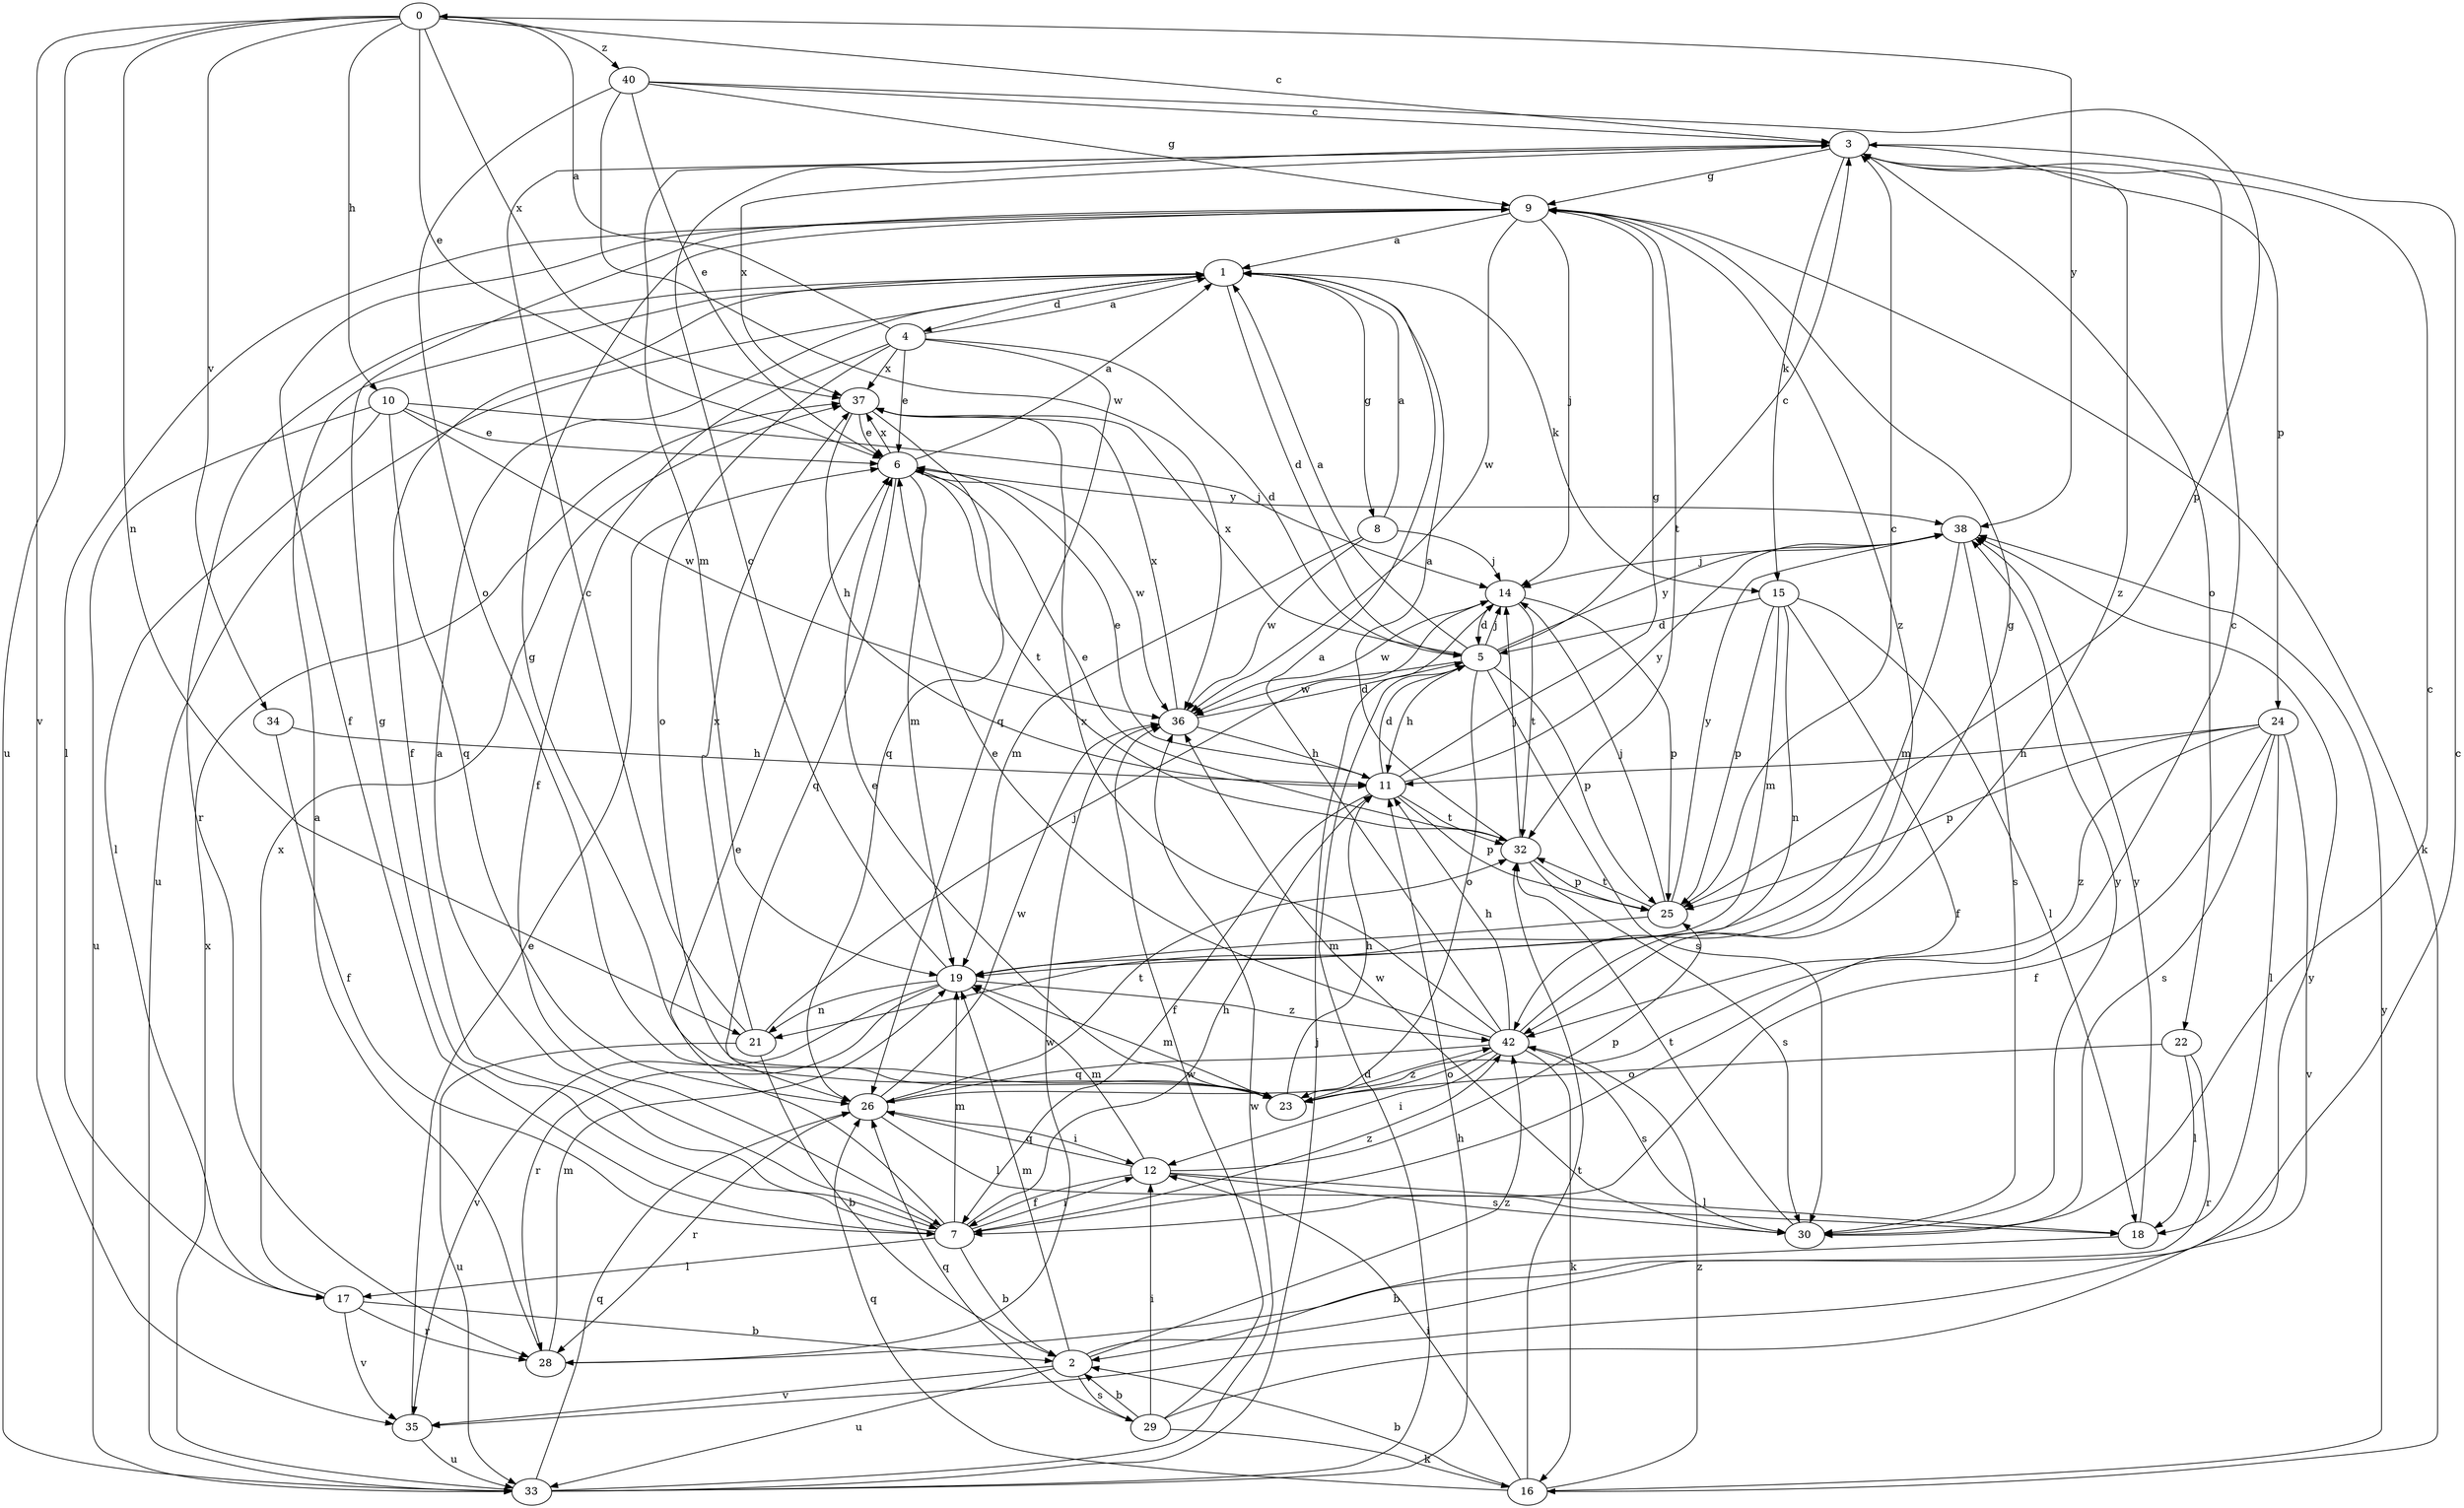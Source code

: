 strict digraph  {
0;
1;
2;
3;
4;
5;
6;
7;
8;
9;
10;
11;
12;
14;
15;
16;
17;
18;
19;
21;
22;
23;
24;
25;
26;
28;
29;
30;
32;
33;
34;
35;
36;
37;
38;
40;
42;
0 -> 3  [label=c];
0 -> 6  [label=e];
0 -> 10  [label=h];
0 -> 21  [label=n];
0 -> 33  [label=u];
0 -> 34  [label=v];
0 -> 35  [label=v];
0 -> 37  [label=x];
0 -> 38  [label=y];
0 -> 40  [label=z];
1 -> 4  [label=d];
1 -> 5  [label=d];
1 -> 7  [label=f];
1 -> 8  [label=g];
1 -> 15  [label=k];
1 -> 28  [label=r];
1 -> 33  [label=u];
2 -> 3  [label=c];
2 -> 19  [label=m];
2 -> 29  [label=s];
2 -> 33  [label=u];
2 -> 35  [label=v];
2 -> 42  [label=z];
3 -> 9  [label=g];
3 -> 15  [label=k];
3 -> 19  [label=m];
3 -> 22  [label=o];
3 -> 24  [label=p];
3 -> 37  [label=x];
3 -> 42  [label=z];
4 -> 0  [label=a];
4 -> 1  [label=a];
4 -> 5  [label=d];
4 -> 6  [label=e];
4 -> 7  [label=f];
4 -> 23  [label=o];
4 -> 26  [label=q];
4 -> 37  [label=x];
5 -> 1  [label=a];
5 -> 3  [label=c];
5 -> 11  [label=h];
5 -> 14  [label=j];
5 -> 23  [label=o];
5 -> 25  [label=p];
5 -> 30  [label=s];
5 -> 36  [label=w];
5 -> 37  [label=x];
5 -> 38  [label=y];
6 -> 1  [label=a];
6 -> 19  [label=m];
6 -> 26  [label=q];
6 -> 32  [label=t];
6 -> 36  [label=w];
6 -> 37  [label=x];
6 -> 38  [label=y];
7 -> 1  [label=a];
7 -> 2  [label=b];
7 -> 6  [label=e];
7 -> 9  [label=g];
7 -> 11  [label=h];
7 -> 12  [label=i];
7 -> 17  [label=l];
7 -> 19  [label=m];
7 -> 42  [label=z];
8 -> 1  [label=a];
8 -> 14  [label=j];
8 -> 19  [label=m];
8 -> 36  [label=w];
9 -> 1  [label=a];
9 -> 7  [label=f];
9 -> 14  [label=j];
9 -> 16  [label=k];
9 -> 17  [label=l];
9 -> 32  [label=t];
9 -> 36  [label=w];
9 -> 42  [label=z];
10 -> 6  [label=e];
10 -> 14  [label=j];
10 -> 17  [label=l];
10 -> 26  [label=q];
10 -> 33  [label=u];
10 -> 36  [label=w];
11 -> 5  [label=d];
11 -> 6  [label=e];
11 -> 7  [label=f];
11 -> 9  [label=g];
11 -> 25  [label=p];
11 -> 32  [label=t];
11 -> 38  [label=y];
12 -> 7  [label=f];
12 -> 18  [label=l];
12 -> 19  [label=m];
12 -> 25  [label=p];
12 -> 26  [label=q];
12 -> 30  [label=s];
14 -> 5  [label=d];
14 -> 25  [label=p];
14 -> 32  [label=t];
14 -> 36  [label=w];
15 -> 5  [label=d];
15 -> 7  [label=f];
15 -> 18  [label=l];
15 -> 19  [label=m];
15 -> 21  [label=n];
15 -> 25  [label=p];
16 -> 2  [label=b];
16 -> 12  [label=i];
16 -> 26  [label=q];
16 -> 32  [label=t];
16 -> 38  [label=y];
16 -> 42  [label=z];
17 -> 2  [label=b];
17 -> 28  [label=r];
17 -> 35  [label=v];
17 -> 37  [label=x];
18 -> 2  [label=b];
18 -> 38  [label=y];
19 -> 3  [label=c];
19 -> 21  [label=n];
19 -> 28  [label=r];
19 -> 35  [label=v];
19 -> 42  [label=z];
21 -> 2  [label=b];
21 -> 3  [label=c];
21 -> 14  [label=j];
21 -> 33  [label=u];
21 -> 37  [label=x];
22 -> 18  [label=l];
22 -> 23  [label=o];
22 -> 28  [label=r];
23 -> 6  [label=e];
23 -> 9  [label=g];
23 -> 11  [label=h];
23 -> 19  [label=m];
23 -> 42  [label=z];
24 -> 7  [label=f];
24 -> 11  [label=h];
24 -> 18  [label=l];
24 -> 25  [label=p];
24 -> 30  [label=s];
24 -> 35  [label=v];
24 -> 42  [label=z];
25 -> 3  [label=c];
25 -> 14  [label=j];
25 -> 19  [label=m];
25 -> 32  [label=t];
25 -> 38  [label=y];
26 -> 3  [label=c];
26 -> 12  [label=i];
26 -> 18  [label=l];
26 -> 28  [label=r];
26 -> 32  [label=t];
26 -> 36  [label=w];
28 -> 1  [label=a];
28 -> 19  [label=m];
28 -> 36  [label=w];
29 -> 2  [label=b];
29 -> 12  [label=i];
29 -> 16  [label=k];
29 -> 26  [label=q];
29 -> 36  [label=w];
29 -> 38  [label=y];
30 -> 3  [label=c];
30 -> 32  [label=t];
30 -> 36  [label=w];
30 -> 38  [label=y];
32 -> 1  [label=a];
32 -> 6  [label=e];
32 -> 14  [label=j];
32 -> 25  [label=p];
32 -> 30  [label=s];
33 -> 5  [label=d];
33 -> 11  [label=h];
33 -> 14  [label=j];
33 -> 26  [label=q];
33 -> 36  [label=w];
33 -> 37  [label=x];
34 -> 7  [label=f];
34 -> 11  [label=h];
35 -> 6  [label=e];
35 -> 33  [label=u];
36 -> 5  [label=d];
36 -> 11  [label=h];
36 -> 37  [label=x];
37 -> 6  [label=e];
37 -> 11  [label=h];
37 -> 26  [label=q];
38 -> 14  [label=j];
38 -> 19  [label=m];
38 -> 30  [label=s];
40 -> 3  [label=c];
40 -> 6  [label=e];
40 -> 9  [label=g];
40 -> 23  [label=o];
40 -> 25  [label=p];
40 -> 36  [label=w];
42 -> 1  [label=a];
42 -> 6  [label=e];
42 -> 9  [label=g];
42 -> 11  [label=h];
42 -> 12  [label=i];
42 -> 16  [label=k];
42 -> 23  [label=o];
42 -> 26  [label=q];
42 -> 30  [label=s];
42 -> 37  [label=x];
}
